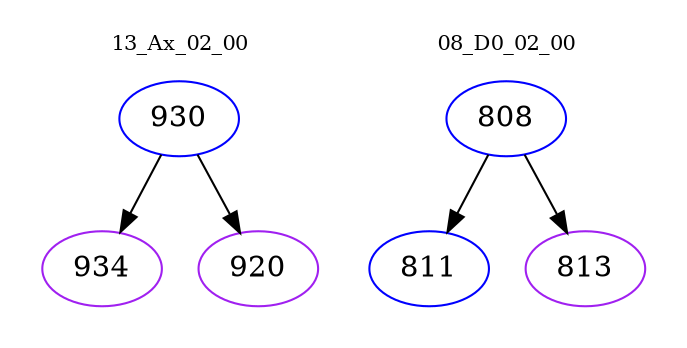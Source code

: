digraph{
subgraph cluster_0 {
color = white
label = "13_Ax_02_00";
fontsize=10;
T0_930 [label="930", color="blue"]
T0_930 -> T0_934 [color="black"]
T0_934 [label="934", color="purple"]
T0_930 -> T0_920 [color="black"]
T0_920 [label="920", color="purple"]
}
subgraph cluster_1 {
color = white
label = "08_D0_02_00";
fontsize=10;
T1_808 [label="808", color="blue"]
T1_808 -> T1_811 [color="black"]
T1_811 [label="811", color="blue"]
T1_808 -> T1_813 [color="black"]
T1_813 [label="813", color="purple"]
}
}
